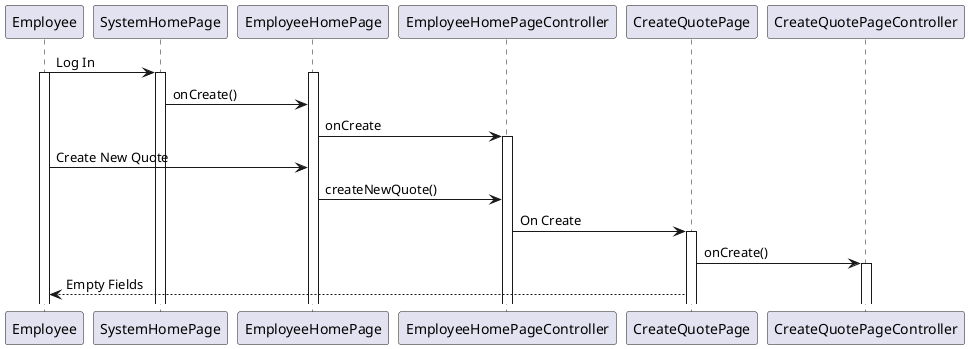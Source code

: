@startuml
Employee -> SystemHomePage : Log In
activate Employee
activate SystemHomePage
activate EmployeeHomePage
SystemHomePage -> EmployeeHomePage  : onCreate()
EmployeeHomePage -> EmployeeHomePageController: onCreate
activate EmployeeHomePageController
Employee -> EmployeeHomePage : Create New Quote
EmployeeHomePage -> EmployeeHomePageController : createNewQuote()
EmployeeHomePageController -> CreateQuotePage : On Create
activate CreateQuotePage
CreateQuotePage -> CreateQuotePageController : onCreate()
activate CreateQuotePageController
CreateQuotePage --> Employee : Empty Fields
@enduml